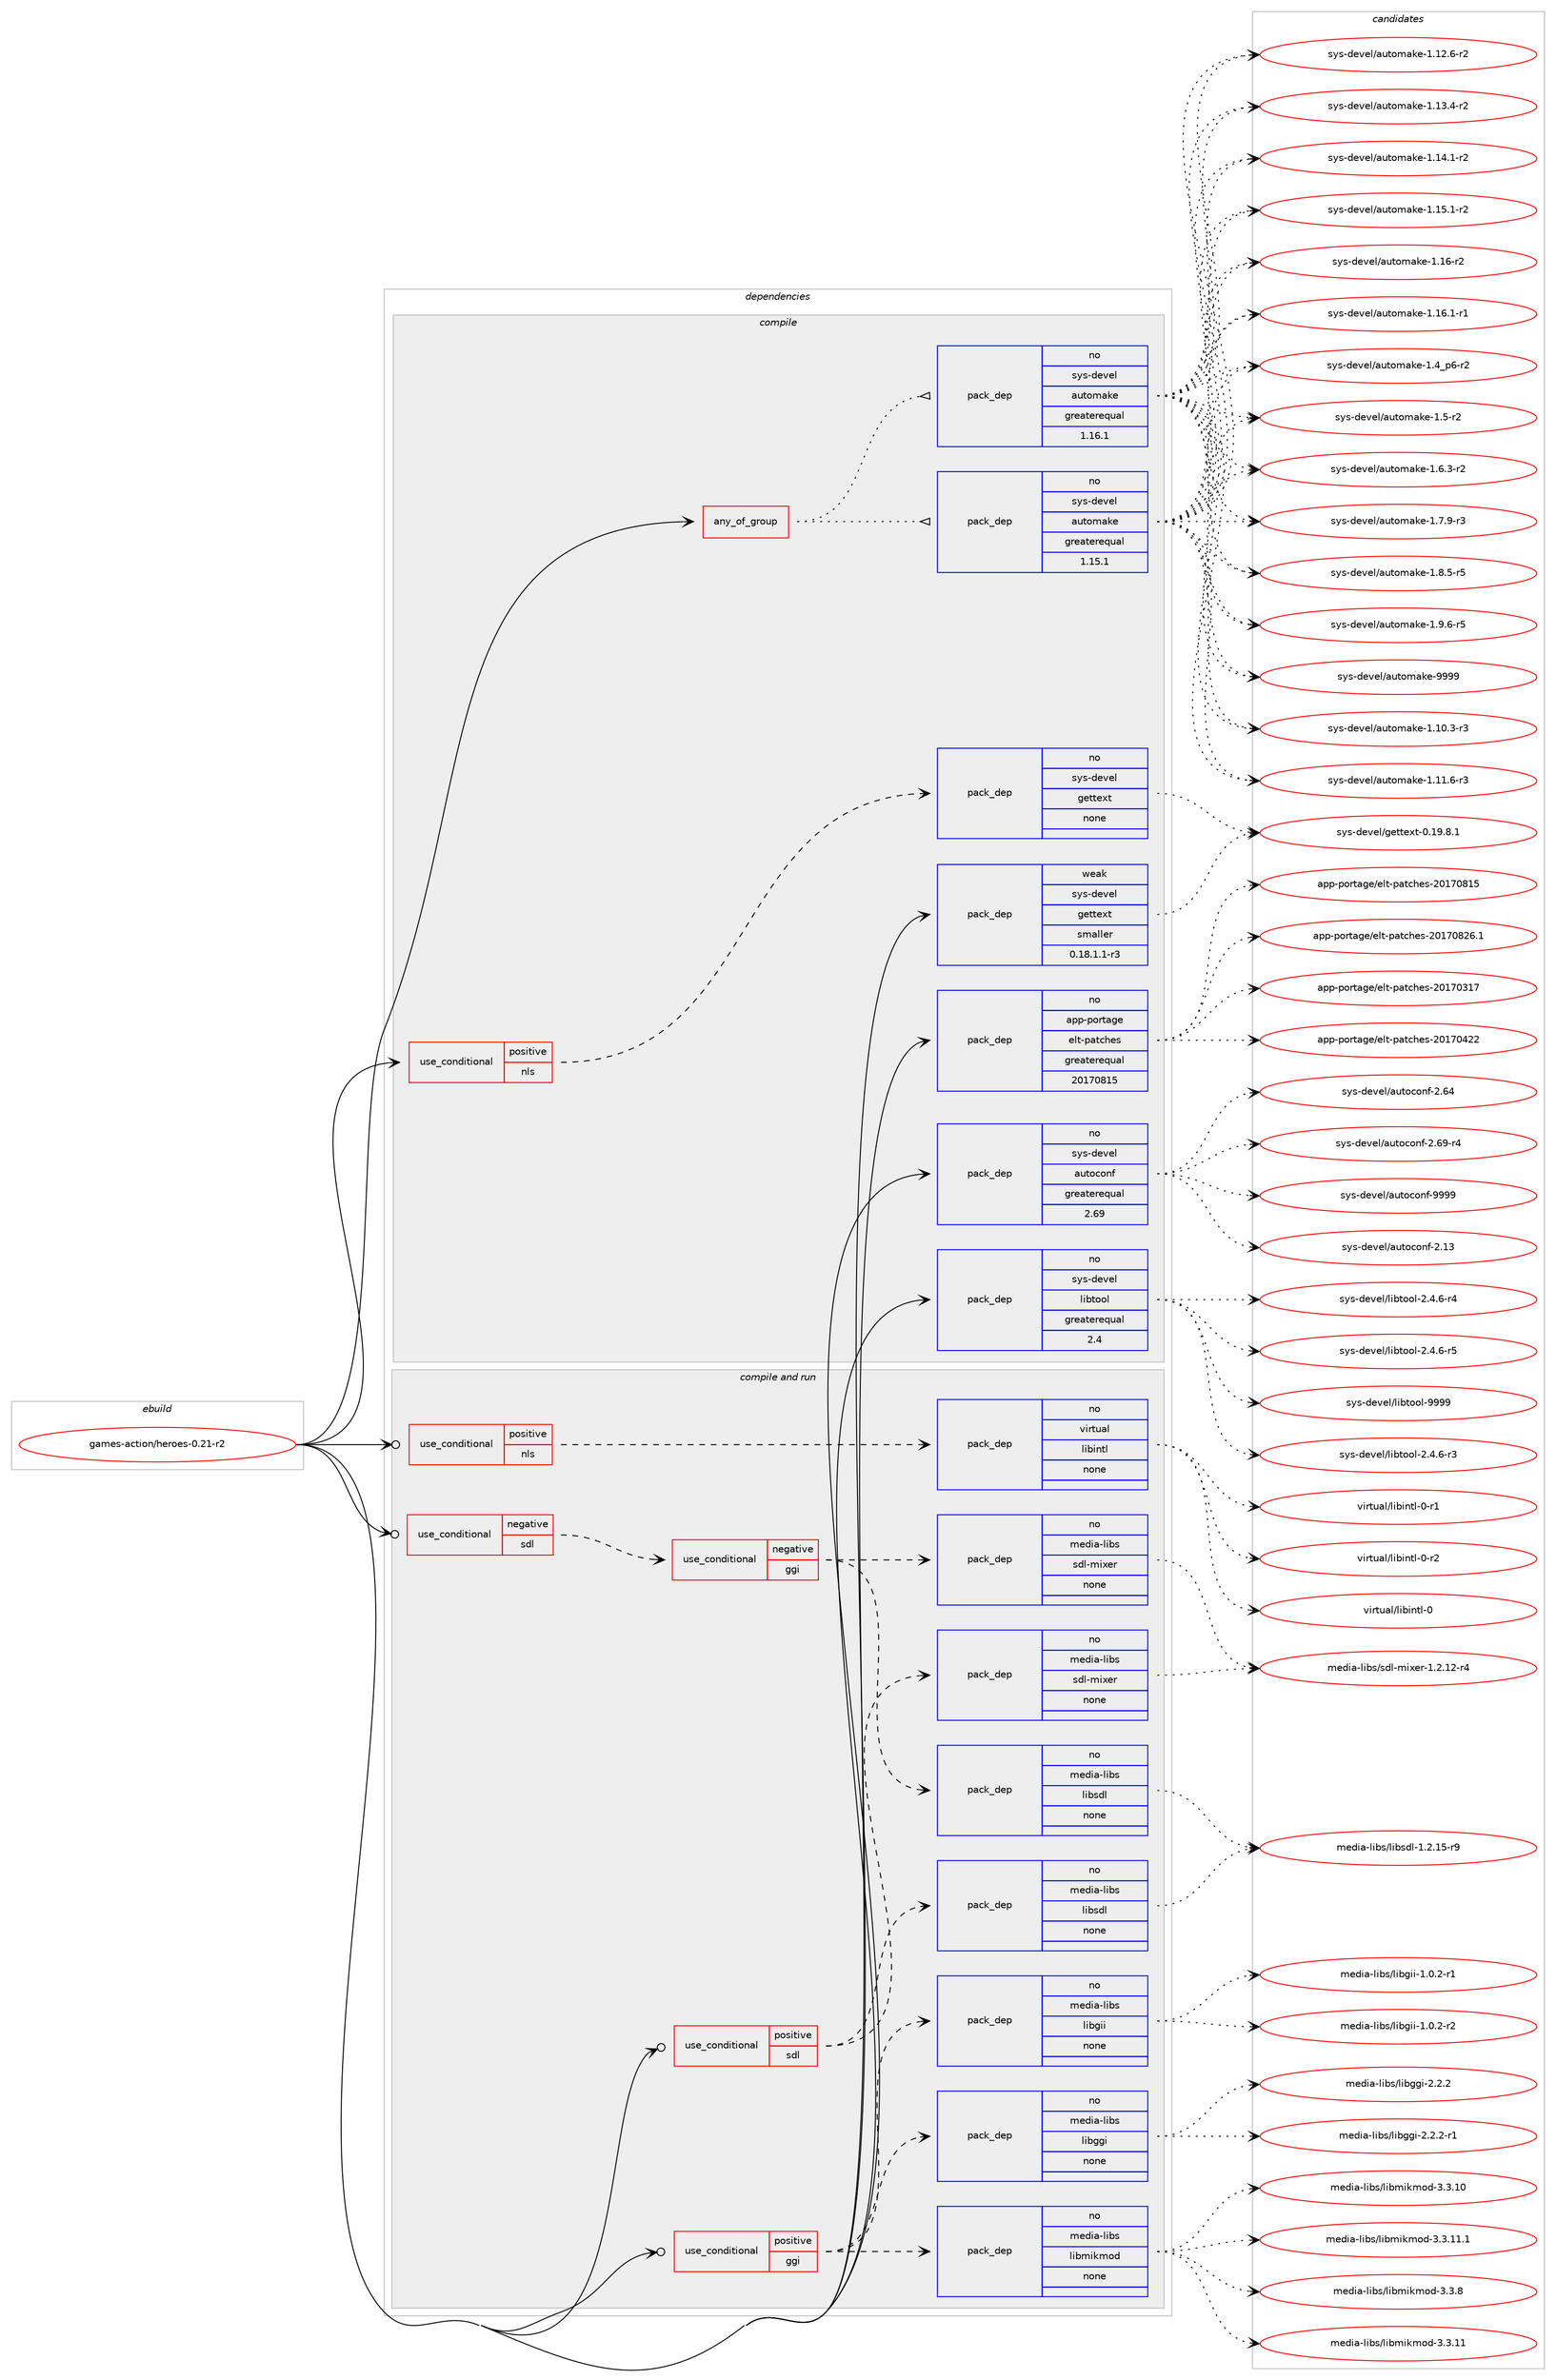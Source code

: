 digraph prolog {

# *************
# Graph options
# *************

newrank=true;
concentrate=true;
compound=true;
graph [rankdir=LR,fontname=Helvetica,fontsize=10,ranksep=1.5];#, ranksep=2.5, nodesep=0.2];
edge  [arrowhead=vee];
node  [fontname=Helvetica,fontsize=10];

# **********
# The ebuild
# **********

subgraph cluster_leftcol {
color=gray;
rank=same;
label=<<i>ebuild</i>>;
id [label="games-action/heroes-0.21-r2", color=red, width=4, href="../games-action/heroes-0.21-r2.svg"];
}

# ****************
# The dependencies
# ****************

subgraph cluster_midcol {
color=gray;
label=<<i>dependencies</i>>;
subgraph cluster_compile {
fillcolor="#eeeeee";
style=filled;
label=<<i>compile</i>>;
subgraph any117 {
dependency4328 [label=<<TABLE BORDER="0" CELLBORDER="1" CELLSPACING="0" CELLPADDING="4"><TR><TD CELLPADDING="10">any_of_group</TD></TR></TABLE>>, shape=none, color=red];subgraph pack3485 {
dependency4329 [label=<<TABLE BORDER="0" CELLBORDER="1" CELLSPACING="0" CELLPADDING="4" WIDTH="220"><TR><TD ROWSPAN="6" CELLPADDING="30">pack_dep</TD></TR><TR><TD WIDTH="110">no</TD></TR><TR><TD>sys-devel</TD></TR><TR><TD>automake</TD></TR><TR><TD>greaterequal</TD></TR><TR><TD>1.16.1</TD></TR></TABLE>>, shape=none, color=blue];
}
dependency4328:e -> dependency4329:w [weight=20,style="dotted",arrowhead="oinv"];
subgraph pack3486 {
dependency4330 [label=<<TABLE BORDER="0" CELLBORDER="1" CELLSPACING="0" CELLPADDING="4" WIDTH="220"><TR><TD ROWSPAN="6" CELLPADDING="30">pack_dep</TD></TR><TR><TD WIDTH="110">no</TD></TR><TR><TD>sys-devel</TD></TR><TR><TD>automake</TD></TR><TR><TD>greaterequal</TD></TR><TR><TD>1.15.1</TD></TR></TABLE>>, shape=none, color=blue];
}
dependency4328:e -> dependency4330:w [weight=20,style="dotted",arrowhead="oinv"];
}
id:e -> dependency4328:w [weight=20,style="solid",arrowhead="vee"];
subgraph cond719 {
dependency4331 [label=<<TABLE BORDER="0" CELLBORDER="1" CELLSPACING="0" CELLPADDING="4"><TR><TD ROWSPAN="3" CELLPADDING="10">use_conditional</TD></TR><TR><TD>positive</TD></TR><TR><TD>nls</TD></TR></TABLE>>, shape=none, color=red];
subgraph pack3487 {
dependency4332 [label=<<TABLE BORDER="0" CELLBORDER="1" CELLSPACING="0" CELLPADDING="4" WIDTH="220"><TR><TD ROWSPAN="6" CELLPADDING="30">pack_dep</TD></TR><TR><TD WIDTH="110">no</TD></TR><TR><TD>sys-devel</TD></TR><TR><TD>gettext</TD></TR><TR><TD>none</TD></TR><TR><TD></TD></TR></TABLE>>, shape=none, color=blue];
}
dependency4331:e -> dependency4332:w [weight=20,style="dashed",arrowhead="vee"];
}
id:e -> dependency4331:w [weight=20,style="solid",arrowhead="vee"];
subgraph pack3488 {
dependency4333 [label=<<TABLE BORDER="0" CELLBORDER="1" CELLSPACING="0" CELLPADDING="4" WIDTH="220"><TR><TD ROWSPAN="6" CELLPADDING="30">pack_dep</TD></TR><TR><TD WIDTH="110">no</TD></TR><TR><TD>app-portage</TD></TR><TR><TD>elt-patches</TD></TR><TR><TD>greaterequal</TD></TR><TR><TD>20170815</TD></TR></TABLE>>, shape=none, color=blue];
}
id:e -> dependency4333:w [weight=20,style="solid",arrowhead="vee"];
subgraph pack3489 {
dependency4334 [label=<<TABLE BORDER="0" CELLBORDER="1" CELLSPACING="0" CELLPADDING="4" WIDTH="220"><TR><TD ROWSPAN="6" CELLPADDING="30">pack_dep</TD></TR><TR><TD WIDTH="110">no</TD></TR><TR><TD>sys-devel</TD></TR><TR><TD>autoconf</TD></TR><TR><TD>greaterequal</TD></TR><TR><TD>2.69</TD></TR></TABLE>>, shape=none, color=blue];
}
id:e -> dependency4334:w [weight=20,style="solid",arrowhead="vee"];
subgraph pack3490 {
dependency4335 [label=<<TABLE BORDER="0" CELLBORDER="1" CELLSPACING="0" CELLPADDING="4" WIDTH="220"><TR><TD ROWSPAN="6" CELLPADDING="30">pack_dep</TD></TR><TR><TD WIDTH="110">no</TD></TR><TR><TD>sys-devel</TD></TR><TR><TD>libtool</TD></TR><TR><TD>greaterequal</TD></TR><TR><TD>2.4</TD></TR></TABLE>>, shape=none, color=blue];
}
id:e -> dependency4335:w [weight=20,style="solid",arrowhead="vee"];
subgraph pack3491 {
dependency4336 [label=<<TABLE BORDER="0" CELLBORDER="1" CELLSPACING="0" CELLPADDING="4" WIDTH="220"><TR><TD ROWSPAN="6" CELLPADDING="30">pack_dep</TD></TR><TR><TD WIDTH="110">weak</TD></TR><TR><TD>sys-devel</TD></TR><TR><TD>gettext</TD></TR><TR><TD>smaller</TD></TR><TR><TD>0.18.1.1-r3</TD></TR></TABLE>>, shape=none, color=blue];
}
id:e -> dependency4336:w [weight=20,style="solid",arrowhead="vee"];
}
subgraph cluster_compileandrun {
fillcolor="#eeeeee";
style=filled;
label=<<i>compile and run</i>>;
subgraph cond720 {
dependency4337 [label=<<TABLE BORDER="0" CELLBORDER="1" CELLSPACING="0" CELLPADDING="4"><TR><TD ROWSPAN="3" CELLPADDING="10">use_conditional</TD></TR><TR><TD>negative</TD></TR><TR><TD>sdl</TD></TR></TABLE>>, shape=none, color=red];
subgraph cond721 {
dependency4338 [label=<<TABLE BORDER="0" CELLBORDER="1" CELLSPACING="0" CELLPADDING="4"><TR><TD ROWSPAN="3" CELLPADDING="10">use_conditional</TD></TR><TR><TD>negative</TD></TR><TR><TD>ggi</TD></TR></TABLE>>, shape=none, color=red];
subgraph pack3492 {
dependency4339 [label=<<TABLE BORDER="0" CELLBORDER="1" CELLSPACING="0" CELLPADDING="4" WIDTH="220"><TR><TD ROWSPAN="6" CELLPADDING="30">pack_dep</TD></TR><TR><TD WIDTH="110">no</TD></TR><TR><TD>media-libs</TD></TR><TR><TD>libsdl</TD></TR><TR><TD>none</TD></TR><TR><TD></TD></TR></TABLE>>, shape=none, color=blue];
}
dependency4338:e -> dependency4339:w [weight=20,style="dashed",arrowhead="vee"];
subgraph pack3493 {
dependency4340 [label=<<TABLE BORDER="0" CELLBORDER="1" CELLSPACING="0" CELLPADDING="4" WIDTH="220"><TR><TD ROWSPAN="6" CELLPADDING="30">pack_dep</TD></TR><TR><TD WIDTH="110">no</TD></TR><TR><TD>media-libs</TD></TR><TR><TD>sdl-mixer</TD></TR><TR><TD>none</TD></TR><TR><TD></TD></TR></TABLE>>, shape=none, color=blue];
}
dependency4338:e -> dependency4340:w [weight=20,style="dashed",arrowhead="vee"];
}
dependency4337:e -> dependency4338:w [weight=20,style="dashed",arrowhead="vee"];
}
id:e -> dependency4337:w [weight=20,style="solid",arrowhead="odotvee"];
subgraph cond722 {
dependency4341 [label=<<TABLE BORDER="0" CELLBORDER="1" CELLSPACING="0" CELLPADDING="4"><TR><TD ROWSPAN="3" CELLPADDING="10">use_conditional</TD></TR><TR><TD>positive</TD></TR><TR><TD>ggi</TD></TR></TABLE>>, shape=none, color=red];
subgraph pack3494 {
dependency4342 [label=<<TABLE BORDER="0" CELLBORDER="1" CELLSPACING="0" CELLPADDING="4" WIDTH="220"><TR><TD ROWSPAN="6" CELLPADDING="30">pack_dep</TD></TR><TR><TD WIDTH="110">no</TD></TR><TR><TD>media-libs</TD></TR><TR><TD>libggi</TD></TR><TR><TD>none</TD></TR><TR><TD></TD></TR></TABLE>>, shape=none, color=blue];
}
dependency4341:e -> dependency4342:w [weight=20,style="dashed",arrowhead="vee"];
subgraph pack3495 {
dependency4343 [label=<<TABLE BORDER="0" CELLBORDER="1" CELLSPACING="0" CELLPADDING="4" WIDTH="220"><TR><TD ROWSPAN="6" CELLPADDING="30">pack_dep</TD></TR><TR><TD WIDTH="110">no</TD></TR><TR><TD>media-libs</TD></TR><TR><TD>libgii</TD></TR><TR><TD>none</TD></TR><TR><TD></TD></TR></TABLE>>, shape=none, color=blue];
}
dependency4341:e -> dependency4343:w [weight=20,style="dashed",arrowhead="vee"];
subgraph pack3496 {
dependency4344 [label=<<TABLE BORDER="0" CELLBORDER="1" CELLSPACING="0" CELLPADDING="4" WIDTH="220"><TR><TD ROWSPAN="6" CELLPADDING="30">pack_dep</TD></TR><TR><TD WIDTH="110">no</TD></TR><TR><TD>media-libs</TD></TR><TR><TD>libmikmod</TD></TR><TR><TD>none</TD></TR><TR><TD></TD></TR></TABLE>>, shape=none, color=blue];
}
dependency4341:e -> dependency4344:w [weight=20,style="dashed",arrowhead="vee"];
}
id:e -> dependency4341:w [weight=20,style="solid",arrowhead="odotvee"];
subgraph cond723 {
dependency4345 [label=<<TABLE BORDER="0" CELLBORDER="1" CELLSPACING="0" CELLPADDING="4"><TR><TD ROWSPAN="3" CELLPADDING="10">use_conditional</TD></TR><TR><TD>positive</TD></TR><TR><TD>nls</TD></TR></TABLE>>, shape=none, color=red];
subgraph pack3497 {
dependency4346 [label=<<TABLE BORDER="0" CELLBORDER="1" CELLSPACING="0" CELLPADDING="4" WIDTH="220"><TR><TD ROWSPAN="6" CELLPADDING="30">pack_dep</TD></TR><TR><TD WIDTH="110">no</TD></TR><TR><TD>virtual</TD></TR><TR><TD>libintl</TD></TR><TR><TD>none</TD></TR><TR><TD></TD></TR></TABLE>>, shape=none, color=blue];
}
dependency4345:e -> dependency4346:w [weight=20,style="dashed",arrowhead="vee"];
}
id:e -> dependency4345:w [weight=20,style="solid",arrowhead="odotvee"];
subgraph cond724 {
dependency4347 [label=<<TABLE BORDER="0" CELLBORDER="1" CELLSPACING="0" CELLPADDING="4"><TR><TD ROWSPAN="3" CELLPADDING="10">use_conditional</TD></TR><TR><TD>positive</TD></TR><TR><TD>sdl</TD></TR></TABLE>>, shape=none, color=red];
subgraph pack3498 {
dependency4348 [label=<<TABLE BORDER="0" CELLBORDER="1" CELLSPACING="0" CELLPADDING="4" WIDTH="220"><TR><TD ROWSPAN="6" CELLPADDING="30">pack_dep</TD></TR><TR><TD WIDTH="110">no</TD></TR><TR><TD>media-libs</TD></TR><TR><TD>libsdl</TD></TR><TR><TD>none</TD></TR><TR><TD></TD></TR></TABLE>>, shape=none, color=blue];
}
dependency4347:e -> dependency4348:w [weight=20,style="dashed",arrowhead="vee"];
subgraph pack3499 {
dependency4349 [label=<<TABLE BORDER="0" CELLBORDER="1" CELLSPACING="0" CELLPADDING="4" WIDTH="220"><TR><TD ROWSPAN="6" CELLPADDING="30">pack_dep</TD></TR><TR><TD WIDTH="110">no</TD></TR><TR><TD>media-libs</TD></TR><TR><TD>sdl-mixer</TD></TR><TR><TD>none</TD></TR><TR><TD></TD></TR></TABLE>>, shape=none, color=blue];
}
dependency4347:e -> dependency4349:w [weight=20,style="dashed",arrowhead="vee"];
}
id:e -> dependency4347:w [weight=20,style="solid",arrowhead="odotvee"];
}
subgraph cluster_run {
fillcolor="#eeeeee";
style=filled;
label=<<i>run</i>>;
}
}

# **************
# The candidates
# **************

subgraph cluster_choices {
rank=same;
color=gray;
label=<<i>candidates</i>>;

subgraph choice3485 {
color=black;
nodesep=1;
choice11512111545100101118101108479711711611110997107101454946494846514511451 [label="sys-devel/automake-1.10.3-r3", color=red, width=4,href="../sys-devel/automake-1.10.3-r3.svg"];
choice11512111545100101118101108479711711611110997107101454946494946544511451 [label="sys-devel/automake-1.11.6-r3", color=red, width=4,href="../sys-devel/automake-1.11.6-r3.svg"];
choice11512111545100101118101108479711711611110997107101454946495046544511450 [label="sys-devel/automake-1.12.6-r2", color=red, width=4,href="../sys-devel/automake-1.12.6-r2.svg"];
choice11512111545100101118101108479711711611110997107101454946495146524511450 [label="sys-devel/automake-1.13.4-r2", color=red, width=4,href="../sys-devel/automake-1.13.4-r2.svg"];
choice11512111545100101118101108479711711611110997107101454946495246494511450 [label="sys-devel/automake-1.14.1-r2", color=red, width=4,href="../sys-devel/automake-1.14.1-r2.svg"];
choice11512111545100101118101108479711711611110997107101454946495346494511450 [label="sys-devel/automake-1.15.1-r2", color=red, width=4,href="../sys-devel/automake-1.15.1-r2.svg"];
choice1151211154510010111810110847971171161111099710710145494649544511450 [label="sys-devel/automake-1.16-r2", color=red, width=4,href="../sys-devel/automake-1.16-r2.svg"];
choice11512111545100101118101108479711711611110997107101454946495446494511449 [label="sys-devel/automake-1.16.1-r1", color=red, width=4,href="../sys-devel/automake-1.16.1-r1.svg"];
choice115121115451001011181011084797117116111109971071014549465295112544511450 [label="sys-devel/automake-1.4_p6-r2", color=red, width=4,href="../sys-devel/automake-1.4_p6-r2.svg"];
choice11512111545100101118101108479711711611110997107101454946534511450 [label="sys-devel/automake-1.5-r2", color=red, width=4,href="../sys-devel/automake-1.5-r2.svg"];
choice115121115451001011181011084797117116111109971071014549465446514511450 [label="sys-devel/automake-1.6.3-r2", color=red, width=4,href="../sys-devel/automake-1.6.3-r2.svg"];
choice115121115451001011181011084797117116111109971071014549465546574511451 [label="sys-devel/automake-1.7.9-r3", color=red, width=4,href="../sys-devel/automake-1.7.9-r3.svg"];
choice115121115451001011181011084797117116111109971071014549465646534511453 [label="sys-devel/automake-1.8.5-r5", color=red, width=4,href="../sys-devel/automake-1.8.5-r5.svg"];
choice115121115451001011181011084797117116111109971071014549465746544511453 [label="sys-devel/automake-1.9.6-r5", color=red, width=4,href="../sys-devel/automake-1.9.6-r5.svg"];
choice115121115451001011181011084797117116111109971071014557575757 [label="sys-devel/automake-9999", color=red, width=4,href="../sys-devel/automake-9999.svg"];
dependency4329:e -> choice11512111545100101118101108479711711611110997107101454946494846514511451:w [style=dotted,weight="100"];
dependency4329:e -> choice11512111545100101118101108479711711611110997107101454946494946544511451:w [style=dotted,weight="100"];
dependency4329:e -> choice11512111545100101118101108479711711611110997107101454946495046544511450:w [style=dotted,weight="100"];
dependency4329:e -> choice11512111545100101118101108479711711611110997107101454946495146524511450:w [style=dotted,weight="100"];
dependency4329:e -> choice11512111545100101118101108479711711611110997107101454946495246494511450:w [style=dotted,weight="100"];
dependency4329:e -> choice11512111545100101118101108479711711611110997107101454946495346494511450:w [style=dotted,weight="100"];
dependency4329:e -> choice1151211154510010111810110847971171161111099710710145494649544511450:w [style=dotted,weight="100"];
dependency4329:e -> choice11512111545100101118101108479711711611110997107101454946495446494511449:w [style=dotted,weight="100"];
dependency4329:e -> choice115121115451001011181011084797117116111109971071014549465295112544511450:w [style=dotted,weight="100"];
dependency4329:e -> choice11512111545100101118101108479711711611110997107101454946534511450:w [style=dotted,weight="100"];
dependency4329:e -> choice115121115451001011181011084797117116111109971071014549465446514511450:w [style=dotted,weight="100"];
dependency4329:e -> choice115121115451001011181011084797117116111109971071014549465546574511451:w [style=dotted,weight="100"];
dependency4329:e -> choice115121115451001011181011084797117116111109971071014549465646534511453:w [style=dotted,weight="100"];
dependency4329:e -> choice115121115451001011181011084797117116111109971071014549465746544511453:w [style=dotted,weight="100"];
dependency4329:e -> choice115121115451001011181011084797117116111109971071014557575757:w [style=dotted,weight="100"];
}
subgraph choice3486 {
color=black;
nodesep=1;
choice11512111545100101118101108479711711611110997107101454946494846514511451 [label="sys-devel/automake-1.10.3-r3", color=red, width=4,href="../sys-devel/automake-1.10.3-r3.svg"];
choice11512111545100101118101108479711711611110997107101454946494946544511451 [label="sys-devel/automake-1.11.6-r3", color=red, width=4,href="../sys-devel/automake-1.11.6-r3.svg"];
choice11512111545100101118101108479711711611110997107101454946495046544511450 [label="sys-devel/automake-1.12.6-r2", color=red, width=4,href="../sys-devel/automake-1.12.6-r2.svg"];
choice11512111545100101118101108479711711611110997107101454946495146524511450 [label="sys-devel/automake-1.13.4-r2", color=red, width=4,href="../sys-devel/automake-1.13.4-r2.svg"];
choice11512111545100101118101108479711711611110997107101454946495246494511450 [label="sys-devel/automake-1.14.1-r2", color=red, width=4,href="../sys-devel/automake-1.14.1-r2.svg"];
choice11512111545100101118101108479711711611110997107101454946495346494511450 [label="sys-devel/automake-1.15.1-r2", color=red, width=4,href="../sys-devel/automake-1.15.1-r2.svg"];
choice1151211154510010111810110847971171161111099710710145494649544511450 [label="sys-devel/automake-1.16-r2", color=red, width=4,href="../sys-devel/automake-1.16-r2.svg"];
choice11512111545100101118101108479711711611110997107101454946495446494511449 [label="sys-devel/automake-1.16.1-r1", color=red, width=4,href="../sys-devel/automake-1.16.1-r1.svg"];
choice115121115451001011181011084797117116111109971071014549465295112544511450 [label="sys-devel/automake-1.4_p6-r2", color=red, width=4,href="../sys-devel/automake-1.4_p6-r2.svg"];
choice11512111545100101118101108479711711611110997107101454946534511450 [label="sys-devel/automake-1.5-r2", color=red, width=4,href="../sys-devel/automake-1.5-r2.svg"];
choice115121115451001011181011084797117116111109971071014549465446514511450 [label="sys-devel/automake-1.6.3-r2", color=red, width=4,href="../sys-devel/automake-1.6.3-r2.svg"];
choice115121115451001011181011084797117116111109971071014549465546574511451 [label="sys-devel/automake-1.7.9-r3", color=red, width=4,href="../sys-devel/automake-1.7.9-r3.svg"];
choice115121115451001011181011084797117116111109971071014549465646534511453 [label="sys-devel/automake-1.8.5-r5", color=red, width=4,href="../sys-devel/automake-1.8.5-r5.svg"];
choice115121115451001011181011084797117116111109971071014549465746544511453 [label="sys-devel/automake-1.9.6-r5", color=red, width=4,href="../sys-devel/automake-1.9.6-r5.svg"];
choice115121115451001011181011084797117116111109971071014557575757 [label="sys-devel/automake-9999", color=red, width=4,href="../sys-devel/automake-9999.svg"];
dependency4330:e -> choice11512111545100101118101108479711711611110997107101454946494846514511451:w [style=dotted,weight="100"];
dependency4330:e -> choice11512111545100101118101108479711711611110997107101454946494946544511451:w [style=dotted,weight="100"];
dependency4330:e -> choice11512111545100101118101108479711711611110997107101454946495046544511450:w [style=dotted,weight="100"];
dependency4330:e -> choice11512111545100101118101108479711711611110997107101454946495146524511450:w [style=dotted,weight="100"];
dependency4330:e -> choice11512111545100101118101108479711711611110997107101454946495246494511450:w [style=dotted,weight="100"];
dependency4330:e -> choice11512111545100101118101108479711711611110997107101454946495346494511450:w [style=dotted,weight="100"];
dependency4330:e -> choice1151211154510010111810110847971171161111099710710145494649544511450:w [style=dotted,weight="100"];
dependency4330:e -> choice11512111545100101118101108479711711611110997107101454946495446494511449:w [style=dotted,weight="100"];
dependency4330:e -> choice115121115451001011181011084797117116111109971071014549465295112544511450:w [style=dotted,weight="100"];
dependency4330:e -> choice11512111545100101118101108479711711611110997107101454946534511450:w [style=dotted,weight="100"];
dependency4330:e -> choice115121115451001011181011084797117116111109971071014549465446514511450:w [style=dotted,weight="100"];
dependency4330:e -> choice115121115451001011181011084797117116111109971071014549465546574511451:w [style=dotted,weight="100"];
dependency4330:e -> choice115121115451001011181011084797117116111109971071014549465646534511453:w [style=dotted,weight="100"];
dependency4330:e -> choice115121115451001011181011084797117116111109971071014549465746544511453:w [style=dotted,weight="100"];
dependency4330:e -> choice115121115451001011181011084797117116111109971071014557575757:w [style=dotted,weight="100"];
}
subgraph choice3487 {
color=black;
nodesep=1;
choice1151211154510010111810110847103101116116101120116454846495746564649 [label="sys-devel/gettext-0.19.8.1", color=red, width=4,href="../sys-devel/gettext-0.19.8.1.svg"];
dependency4332:e -> choice1151211154510010111810110847103101116116101120116454846495746564649:w [style=dotted,weight="100"];
}
subgraph choice3488 {
color=black;
nodesep=1;
choice97112112451121111141169710310147101108116451129711699104101115455048495548514955 [label="app-portage/elt-patches-20170317", color=red, width=4,href="../app-portage/elt-patches-20170317.svg"];
choice97112112451121111141169710310147101108116451129711699104101115455048495548525050 [label="app-portage/elt-patches-20170422", color=red, width=4,href="../app-portage/elt-patches-20170422.svg"];
choice97112112451121111141169710310147101108116451129711699104101115455048495548564953 [label="app-portage/elt-patches-20170815", color=red, width=4,href="../app-portage/elt-patches-20170815.svg"];
choice971121124511211111411697103101471011081164511297116991041011154550484955485650544649 [label="app-portage/elt-patches-20170826.1", color=red, width=4,href="../app-portage/elt-patches-20170826.1.svg"];
dependency4333:e -> choice97112112451121111141169710310147101108116451129711699104101115455048495548514955:w [style=dotted,weight="100"];
dependency4333:e -> choice97112112451121111141169710310147101108116451129711699104101115455048495548525050:w [style=dotted,weight="100"];
dependency4333:e -> choice97112112451121111141169710310147101108116451129711699104101115455048495548564953:w [style=dotted,weight="100"];
dependency4333:e -> choice971121124511211111411697103101471011081164511297116991041011154550484955485650544649:w [style=dotted,weight="100"];
}
subgraph choice3489 {
color=black;
nodesep=1;
choice115121115451001011181011084797117116111991111101024550464951 [label="sys-devel/autoconf-2.13", color=red, width=4,href="../sys-devel/autoconf-2.13.svg"];
choice115121115451001011181011084797117116111991111101024550465452 [label="sys-devel/autoconf-2.64", color=red, width=4,href="../sys-devel/autoconf-2.64.svg"];
choice1151211154510010111810110847971171161119911111010245504654574511452 [label="sys-devel/autoconf-2.69-r4", color=red, width=4,href="../sys-devel/autoconf-2.69-r4.svg"];
choice115121115451001011181011084797117116111991111101024557575757 [label="sys-devel/autoconf-9999", color=red, width=4,href="../sys-devel/autoconf-9999.svg"];
dependency4334:e -> choice115121115451001011181011084797117116111991111101024550464951:w [style=dotted,weight="100"];
dependency4334:e -> choice115121115451001011181011084797117116111991111101024550465452:w [style=dotted,weight="100"];
dependency4334:e -> choice1151211154510010111810110847971171161119911111010245504654574511452:w [style=dotted,weight="100"];
dependency4334:e -> choice115121115451001011181011084797117116111991111101024557575757:w [style=dotted,weight="100"];
}
subgraph choice3490 {
color=black;
nodesep=1;
choice1151211154510010111810110847108105981161111111084550465246544511451 [label="sys-devel/libtool-2.4.6-r3", color=red, width=4,href="../sys-devel/libtool-2.4.6-r3.svg"];
choice1151211154510010111810110847108105981161111111084550465246544511452 [label="sys-devel/libtool-2.4.6-r4", color=red, width=4,href="../sys-devel/libtool-2.4.6-r4.svg"];
choice1151211154510010111810110847108105981161111111084550465246544511453 [label="sys-devel/libtool-2.4.6-r5", color=red, width=4,href="../sys-devel/libtool-2.4.6-r5.svg"];
choice1151211154510010111810110847108105981161111111084557575757 [label="sys-devel/libtool-9999", color=red, width=4,href="../sys-devel/libtool-9999.svg"];
dependency4335:e -> choice1151211154510010111810110847108105981161111111084550465246544511451:w [style=dotted,weight="100"];
dependency4335:e -> choice1151211154510010111810110847108105981161111111084550465246544511452:w [style=dotted,weight="100"];
dependency4335:e -> choice1151211154510010111810110847108105981161111111084550465246544511453:w [style=dotted,weight="100"];
dependency4335:e -> choice1151211154510010111810110847108105981161111111084557575757:w [style=dotted,weight="100"];
}
subgraph choice3491 {
color=black;
nodesep=1;
choice1151211154510010111810110847103101116116101120116454846495746564649 [label="sys-devel/gettext-0.19.8.1", color=red, width=4,href="../sys-devel/gettext-0.19.8.1.svg"];
dependency4336:e -> choice1151211154510010111810110847103101116116101120116454846495746564649:w [style=dotted,weight="100"];
}
subgraph choice3492 {
color=black;
nodesep=1;
choice1091011001059745108105981154710810598115100108454946504649534511457 [label="media-libs/libsdl-1.2.15-r9", color=red, width=4,href="../media-libs/libsdl-1.2.15-r9.svg"];
dependency4339:e -> choice1091011001059745108105981154710810598115100108454946504649534511457:w [style=dotted,weight="100"];
}
subgraph choice3493 {
color=black;
nodesep=1;
choice1091011001059745108105981154711510010845109105120101114454946504649504511452 [label="media-libs/sdl-mixer-1.2.12-r4", color=red, width=4,href="../media-libs/sdl-mixer-1.2.12-r4.svg"];
dependency4340:e -> choice1091011001059745108105981154711510010845109105120101114454946504649504511452:w [style=dotted,weight="100"];
}
subgraph choice3494 {
color=black;
nodesep=1;
choice1091011001059745108105981154710810598103103105455046504650 [label="media-libs/libggi-2.2.2", color=red, width=4,href="../media-libs/libggi-2.2.2.svg"];
choice10910110010597451081059811547108105981031031054550465046504511449 [label="media-libs/libggi-2.2.2-r1", color=red, width=4,href="../media-libs/libggi-2.2.2-r1.svg"];
dependency4342:e -> choice1091011001059745108105981154710810598103103105455046504650:w [style=dotted,weight="100"];
dependency4342:e -> choice10910110010597451081059811547108105981031031054550465046504511449:w [style=dotted,weight="100"];
}
subgraph choice3495 {
color=black;
nodesep=1;
choice10910110010597451081059811547108105981031051054549464846504511449 [label="media-libs/libgii-1.0.2-r1", color=red, width=4,href="../media-libs/libgii-1.0.2-r1.svg"];
choice10910110010597451081059811547108105981031051054549464846504511450 [label="media-libs/libgii-1.0.2-r2", color=red, width=4,href="../media-libs/libgii-1.0.2-r2.svg"];
dependency4343:e -> choice10910110010597451081059811547108105981031051054549464846504511449:w [style=dotted,weight="100"];
dependency4343:e -> choice10910110010597451081059811547108105981031051054549464846504511450:w [style=dotted,weight="100"];
}
subgraph choice3496 {
color=black;
nodesep=1;
choice109101100105974510810598115471081059810910510710911110045514651464948 [label="media-libs/libmikmod-3.3.10", color=red, width=4,href="../media-libs/libmikmod-3.3.10.svg"];
choice109101100105974510810598115471081059810910510710911110045514651464949 [label="media-libs/libmikmod-3.3.11", color=red, width=4,href="../media-libs/libmikmod-3.3.11.svg"];
choice1091011001059745108105981154710810598109105107109111100455146514649494649 [label="media-libs/libmikmod-3.3.11.1", color=red, width=4,href="../media-libs/libmikmod-3.3.11.1.svg"];
choice1091011001059745108105981154710810598109105107109111100455146514656 [label="media-libs/libmikmod-3.3.8", color=red, width=4,href="../media-libs/libmikmod-3.3.8.svg"];
dependency4344:e -> choice109101100105974510810598115471081059810910510710911110045514651464948:w [style=dotted,weight="100"];
dependency4344:e -> choice109101100105974510810598115471081059810910510710911110045514651464949:w [style=dotted,weight="100"];
dependency4344:e -> choice1091011001059745108105981154710810598109105107109111100455146514649494649:w [style=dotted,weight="100"];
dependency4344:e -> choice1091011001059745108105981154710810598109105107109111100455146514656:w [style=dotted,weight="100"];
}
subgraph choice3497 {
color=black;
nodesep=1;
choice1181051141161179710847108105981051101161084548 [label="virtual/libintl-0", color=red, width=4,href="../virtual/libintl-0.svg"];
choice11810511411611797108471081059810511011610845484511449 [label="virtual/libintl-0-r1", color=red, width=4,href="../virtual/libintl-0-r1.svg"];
choice11810511411611797108471081059810511011610845484511450 [label="virtual/libintl-0-r2", color=red, width=4,href="../virtual/libintl-0-r2.svg"];
dependency4346:e -> choice1181051141161179710847108105981051101161084548:w [style=dotted,weight="100"];
dependency4346:e -> choice11810511411611797108471081059810511011610845484511449:w [style=dotted,weight="100"];
dependency4346:e -> choice11810511411611797108471081059810511011610845484511450:w [style=dotted,weight="100"];
}
subgraph choice3498 {
color=black;
nodesep=1;
choice1091011001059745108105981154710810598115100108454946504649534511457 [label="media-libs/libsdl-1.2.15-r9", color=red, width=4,href="../media-libs/libsdl-1.2.15-r9.svg"];
dependency4348:e -> choice1091011001059745108105981154710810598115100108454946504649534511457:w [style=dotted,weight="100"];
}
subgraph choice3499 {
color=black;
nodesep=1;
choice1091011001059745108105981154711510010845109105120101114454946504649504511452 [label="media-libs/sdl-mixer-1.2.12-r4", color=red, width=4,href="../media-libs/sdl-mixer-1.2.12-r4.svg"];
dependency4349:e -> choice1091011001059745108105981154711510010845109105120101114454946504649504511452:w [style=dotted,weight="100"];
}
}

}
